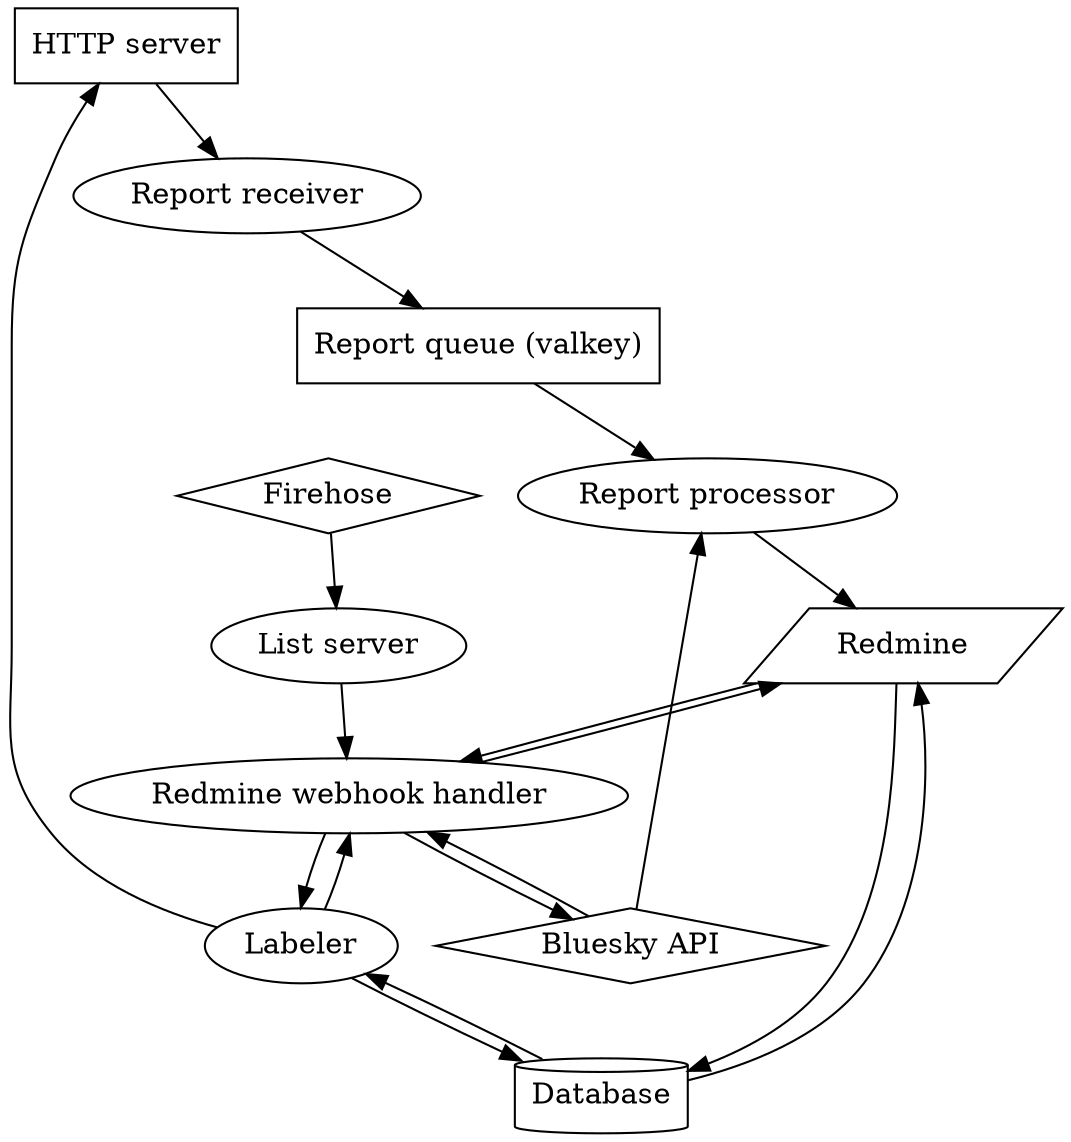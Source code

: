 digraph diagram {
  http [label="HTTP server",shape="box"];
  report_receiver [label="Report receiver"];
  redmine [label="Redmine",shape="parallelogram"];
  report_queue [label="Report queue (valkey)",shape="box"];
  report_processor [label="Report processor"];
  listserver [label="List server"];
  redmine_handler [label="Redmine webhook handler"];
  labeler [label="Labeler"];
  postgres [label="Database",shape="cylinder"];
  firehose [label="Firehose",shape="diamond"];
  bluesky [label="Bluesky API",shape="diamond"];

  http -> report_receiver -> report_queue -> report_processor -> redmine;
  firehose -> listserver -> redmine_handler;
  redmine -> postgres -> redmine;
  redmine_handler -> redmine -> redmine_handler;
  postgres -> labeler -> http;
  labeler -> postgres;
  redmine_handler -> labeler -> redmine_handler;

  bluesky -> redmine_handler -> bluesky;
  bluesky -> report_processor;
}
